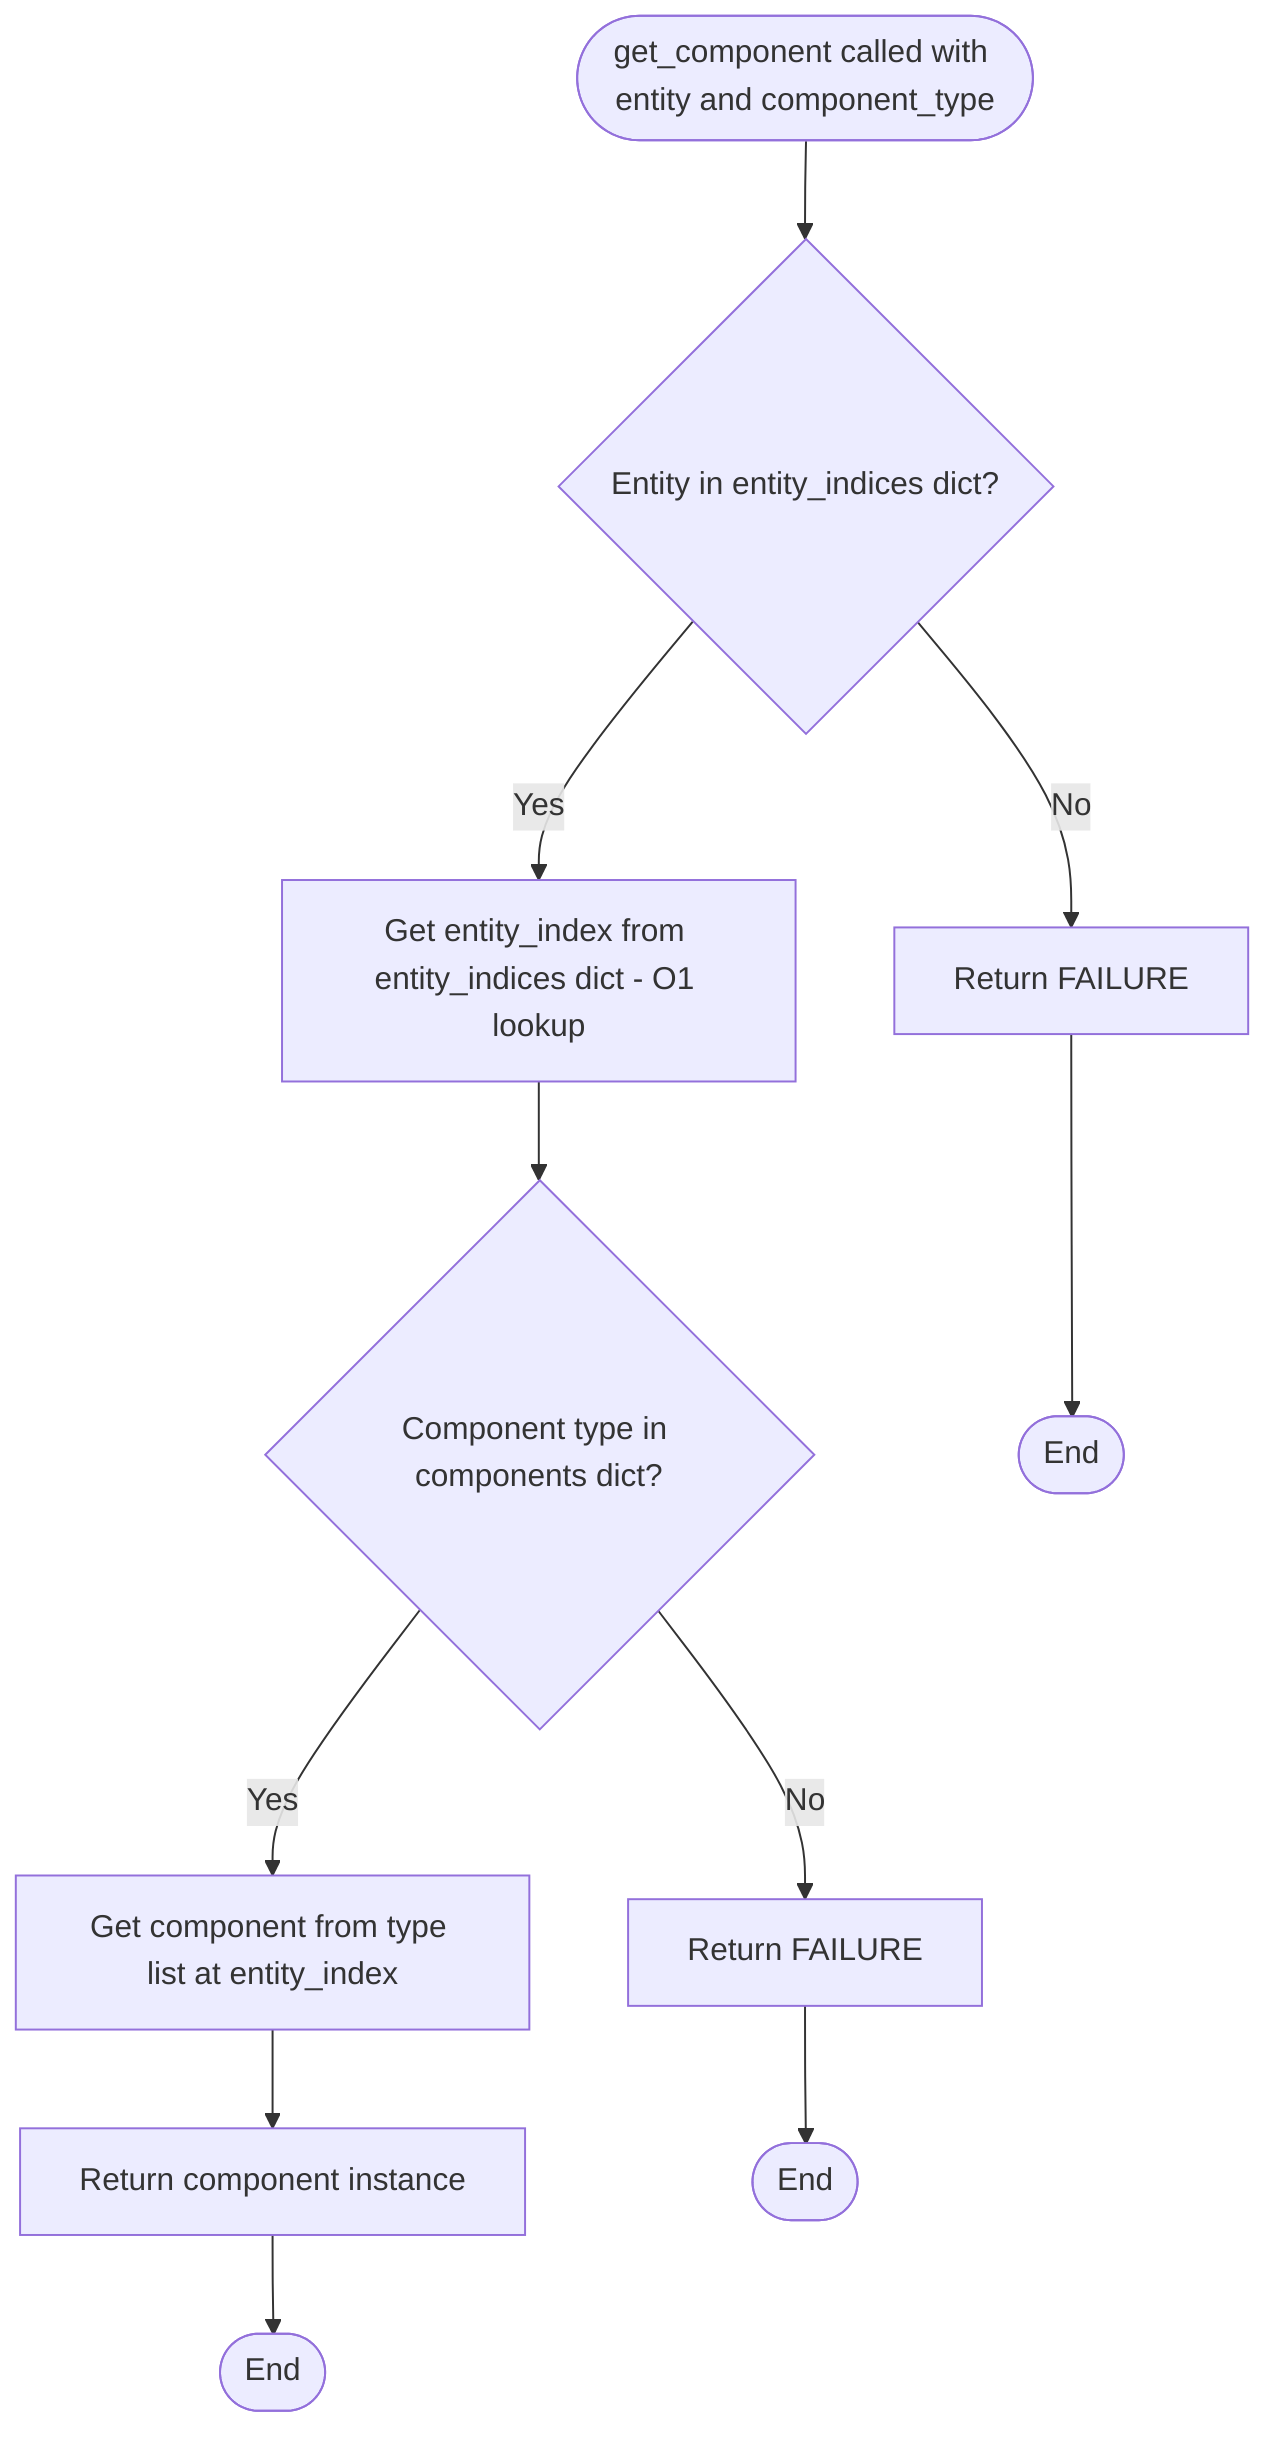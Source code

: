 flowchart TD
    Start([get_component called with entity and component_type]) --> CheckEntity{Entity in entity_indices dict?}
    
    CheckEntity -->|No| ReturnFailure1[Return FAILURE]
    CheckEntity -->|Yes| GetIndex[Get entity_index from entity_indices dict - O1 lookup]
    
    GetIndex --> CheckTypeExists{Component type in components dict?}
    
    CheckTypeExists -->|No| ReturnFailure2[Return FAILURE]
    CheckTypeExists -->|Yes| GetFromList[Get component from type list at entity_index]
    
    GetFromList --> ReturnComponent[Return component instance]
    
    ReturnFailure1 --> End1([End])
    ReturnFailure2 --> End2([End])
    ReturnComponent --> End3([End])